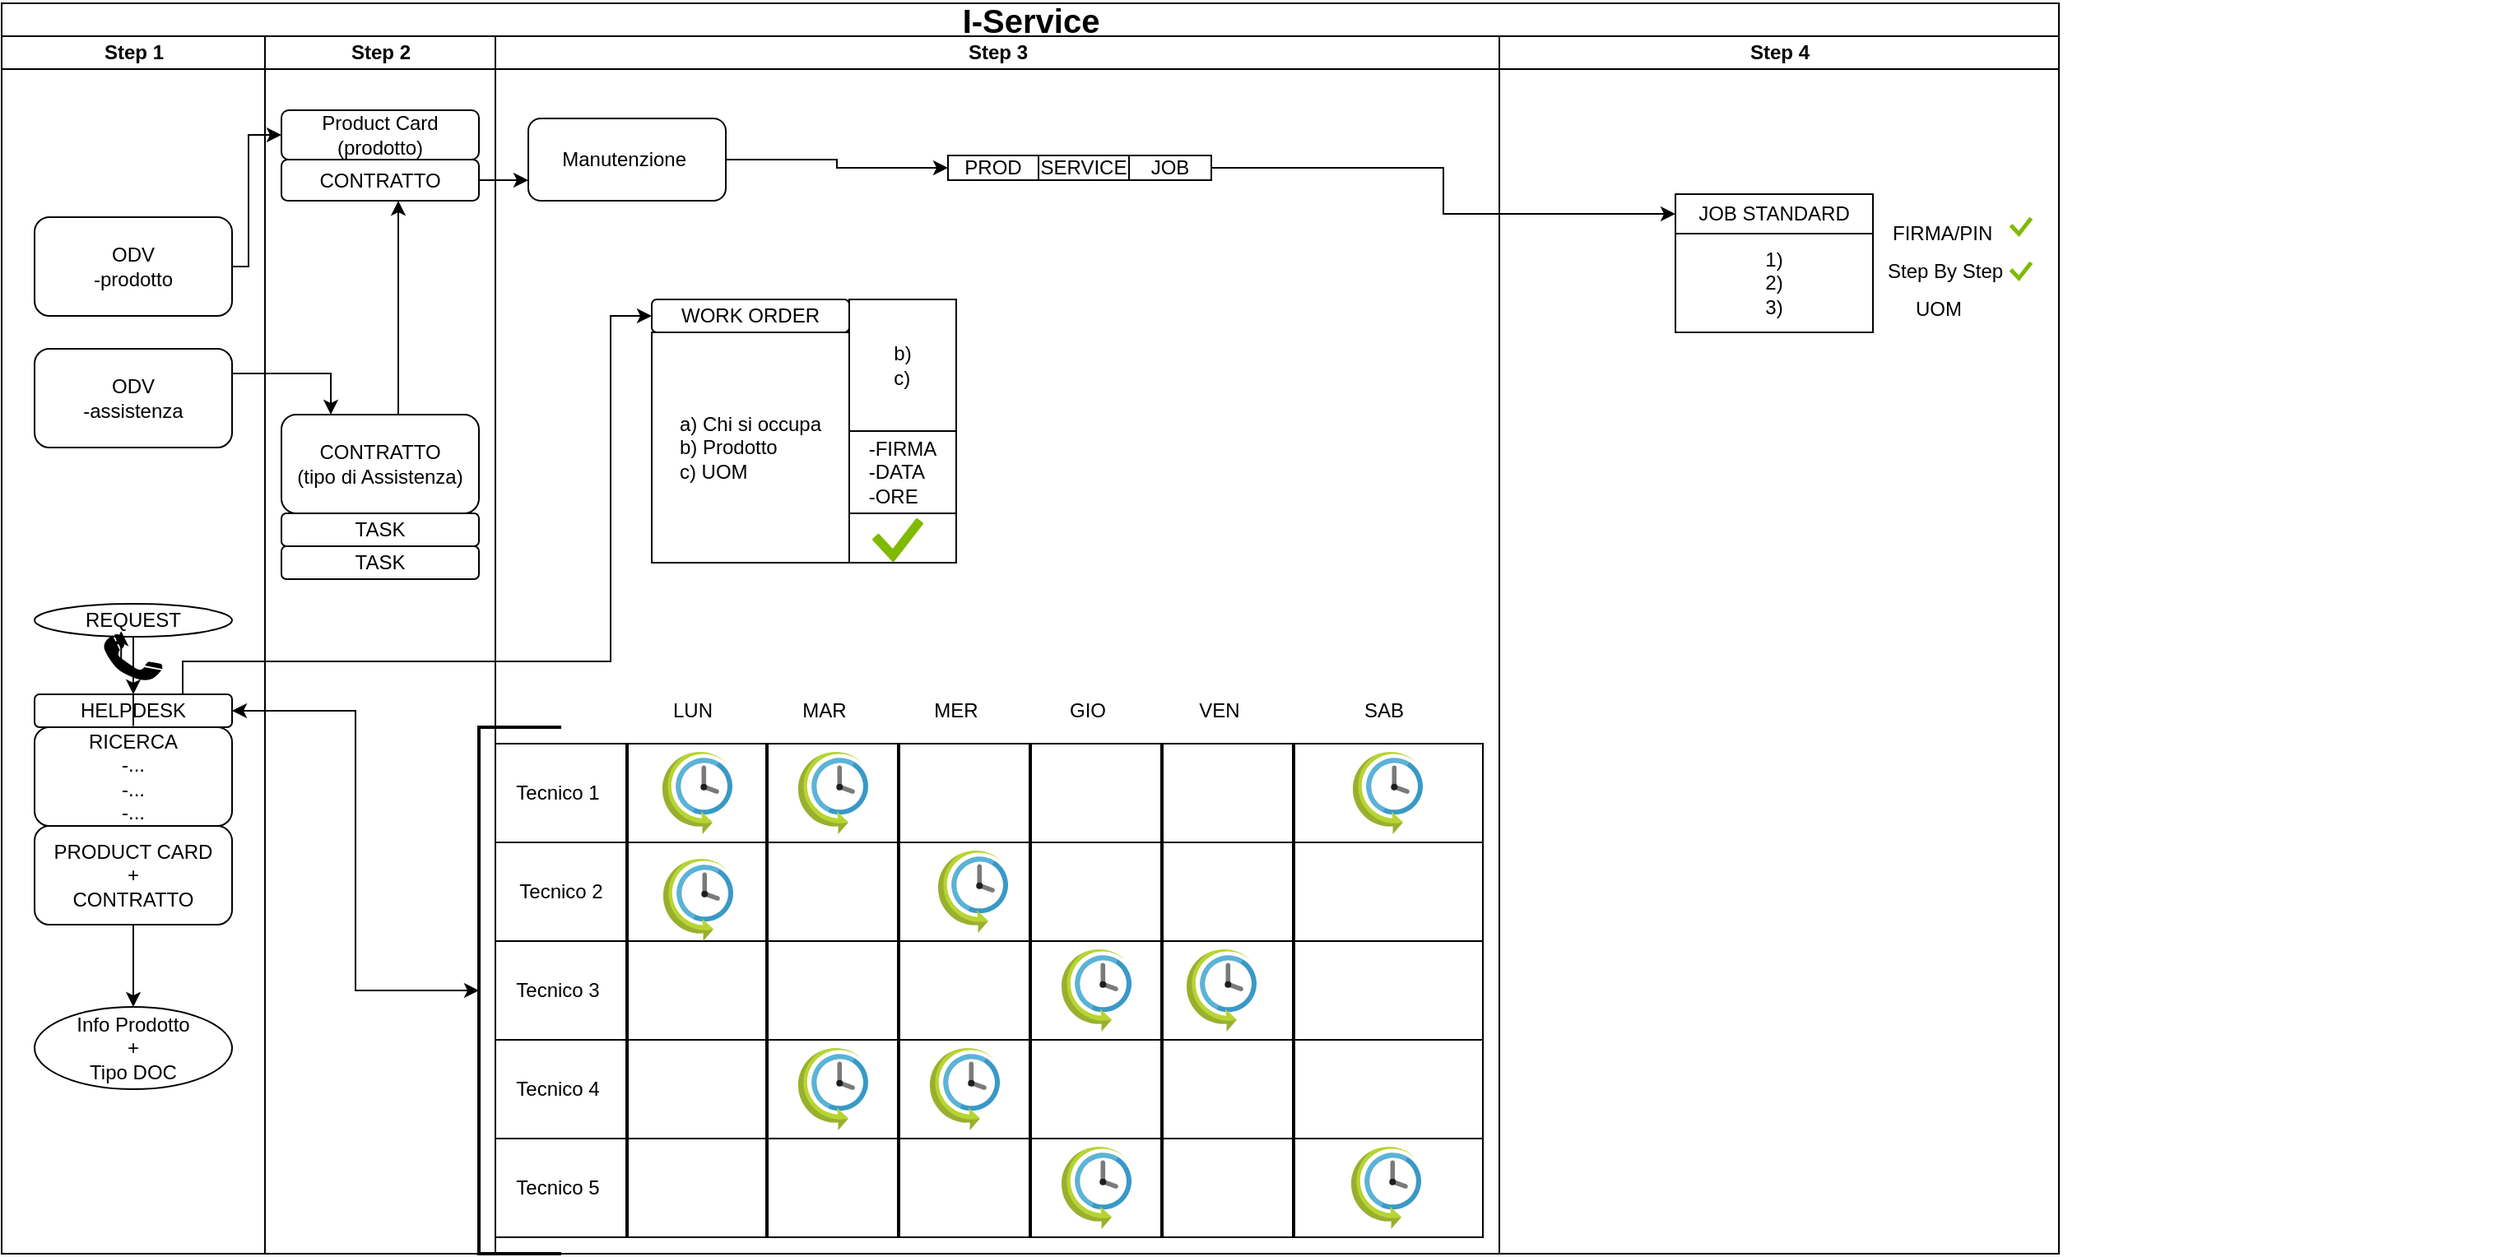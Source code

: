 <mxfile version="10.7.7" type="device"><diagram name="Page-1" id="74e2e168-ea6b-b213-b513-2b3c1d86103e"><mxGraphModel dx="2740" dy="867" grid="1" gridSize="10" guides="1" tooltips="1" connect="1" arrows="1" fold="1" page="1" pageScale="1" pageWidth="1100" pageHeight="850" background="#ffffff" math="0" shadow="0"><root><mxCell id="0"/><mxCell id="1" parent="0"/><mxCell id="77e6c97f196da883-1" value="&lt;font face=&quot;Helvetica&quot; style=&quot;font-size: 20px&quot;&gt;I-Service&lt;/font&gt;" style="swimlane;html=1;childLayout=stackLayout;startSize=20;rounded=0;shadow=0;labelBackgroundColor=none;strokeColor=#000000;strokeWidth=1;fillColor=#ffffff;fontFamily=Verdana;fontSize=8;fontColor=#000000;align=center;" parent="1" vertex="1"><mxGeometry x="-497" y="60" width="1250" height="760" as="geometry"/></mxCell><mxCell id="77e6c97f196da883-3" value="Step 1" style="swimlane;html=1;startSize=20;" parent="77e6c97f196da883-1" vertex="1"><mxGeometry y="20" width="160" height="740" as="geometry"/></mxCell><mxCell id="mZYj4QV-aD-9LVphNQ20-2" value="ODV&lt;br&gt;-prodotto&lt;br&gt;" style="rounded=1;whiteSpace=wrap;html=1;" vertex="1" parent="77e6c97f196da883-3"><mxGeometry x="20" y="110" width="120" height="60" as="geometry"/></mxCell><mxCell id="mZYj4QV-aD-9LVphNQ20-9" value="ODV&lt;br&gt;-assistenza&lt;br&gt;" style="rounded=1;whiteSpace=wrap;html=1;" vertex="1" parent="77e6c97f196da883-3"><mxGeometry x="20" y="190" width="120" height="60" as="geometry"/></mxCell><mxCell id="mZYj4QV-aD-9LVphNQ20-24" value="REQUEST" style="ellipse;whiteSpace=wrap;html=1;" vertex="1" parent="77e6c97f196da883-3"><mxGeometry x="20" y="345" width="120" height="20" as="geometry"/></mxCell><mxCell id="mZYj4QV-aD-9LVphNQ20-29" style="edgeStyle=orthogonalEdgeStyle;rounded=0;orthogonalLoop=1;jettySize=auto;html=1;entryX=0.5;entryY=0;entryDx=0;entryDy=0;" edge="1" parent="77e6c97f196da883-3" source="mZYj4QV-aD-9LVphNQ20-27" target="mZYj4QV-aD-9LVphNQ20-28"><mxGeometry relative="1" as="geometry"/></mxCell><mxCell id="mZYj4QV-aD-9LVphNQ20-28" value="Info Prodotto&lt;br&gt;+&lt;br&gt;Tipo DOC&lt;br&gt;" style="ellipse;whiteSpace=wrap;html=1;" vertex="1" parent="77e6c97f196da883-3"><mxGeometry x="20" y="590" width="120" height="50" as="geometry"/></mxCell><mxCell id="mZYj4QV-aD-9LVphNQ20-61" value="" style="shape=mxgraph.signs.tech.telephone_3;html=1;fillColor=#000000;strokeColor=none;verticalLabelPosition=bottom;verticalAlign=top;align=center;rotation=-25;" vertex="1" parent="77e6c97f196da883-3"><mxGeometry x="66" y="360" width="28" height="35" as="geometry"/></mxCell><mxCell id="mZYj4QV-aD-9LVphNQ20-62" style="edgeStyle=orthogonalEdgeStyle;rounded=0;orthogonalLoop=1;jettySize=auto;html=1;entryX=0.5;entryY=0;entryDx=0;entryDy=0;" edge="1" parent="77e6c97f196da883-3" source="mZYj4QV-aD-9LVphNQ20-24" target="mZYj4QV-aD-9LVphNQ20-61"><mxGeometry relative="1" as="geometry"><mxPoint x="140" y="445" as="sourcePoint"/><mxPoint x="140" y="480" as="targetPoint"/></mxGeometry></mxCell><mxCell id="mZYj4QV-aD-9LVphNQ20-85" value="" style="group" vertex="1" connectable="0" parent="77e6c97f196da883-3"><mxGeometry x="20" y="400" width="120" height="140" as="geometry"/></mxCell><mxCell id="mZYj4QV-aD-9LVphNQ20-25" value="HELPDESK" style="rounded=1;whiteSpace=wrap;html=1;" vertex="1" parent="mZYj4QV-aD-9LVphNQ20-85"><mxGeometry width="120" height="20" as="geometry"/></mxCell><mxCell id="mZYj4QV-aD-9LVphNQ20-26" value="RICERCA&lt;br&gt;-...&lt;br&gt;-...&lt;br&gt;-...&lt;br&gt;" style="rounded=1;whiteSpace=wrap;html=1;" vertex="1" parent="mZYj4QV-aD-9LVphNQ20-85"><mxGeometry y="20" width="120" height="60" as="geometry"/></mxCell><mxCell id="mZYj4QV-aD-9LVphNQ20-27" value="PRODUCT CARD&lt;br&gt;+&lt;br&gt;CONTRATTO&lt;br&gt;" style="rounded=1;whiteSpace=wrap;html=1;" vertex="1" parent="mZYj4QV-aD-9LVphNQ20-85"><mxGeometry y="80" width="120" height="60" as="geometry"/></mxCell><mxCell id="mZYj4QV-aD-9LVphNQ20-31" style="edgeStyle=orthogonalEdgeStyle;rounded=0;orthogonalLoop=1;jettySize=auto;html=1;entryX=0.5;entryY=0;entryDx=0;entryDy=0;" edge="1" parent="77e6c97f196da883-3" source="mZYj4QV-aD-9LVphNQ20-61" target="mZYj4QV-aD-9LVphNQ20-25"><mxGeometry relative="1" as="geometry"/></mxCell><mxCell id="77e6c97f196da883-4" value="Step 2" style="swimlane;html=1;startSize=20;" parent="77e6c97f196da883-1" vertex="1"><mxGeometry x="160" y="20" width="140" height="740" as="geometry"/></mxCell><mxCell id="mZYj4QV-aD-9LVphNQ20-18" style="edgeStyle=orthogonalEdgeStyle;rounded=0;orthogonalLoop=1;jettySize=auto;html=1;entryX=0.5;entryY=1;entryDx=0;entryDy=0;" edge="1" parent="77e6c97f196da883-4"><mxGeometry relative="1" as="geometry"><mxPoint x="81" y="230" as="sourcePoint"/><mxPoint x="81" y="100" as="targetPoint"/></mxGeometry></mxCell><mxCell id="mZYj4QV-aD-9LVphNQ20-82" value="" style="group" vertex="1" connectable="0" parent="77e6c97f196da883-4"><mxGeometry x="10" y="45" width="120" height="55" as="geometry"/></mxCell><mxCell id="mZYj4QV-aD-9LVphNQ20-4" value="Product Card (prodotto)&lt;br&gt;" style="rounded=1;whiteSpace=wrap;html=1;" vertex="1" parent="mZYj4QV-aD-9LVphNQ20-82"><mxGeometry width="120" height="30" as="geometry"/></mxCell><mxCell id="mZYj4QV-aD-9LVphNQ20-5" value="CONTRATTO" style="rounded=1;whiteSpace=wrap;html=1;" vertex="1" parent="mZYj4QV-aD-9LVphNQ20-82"><mxGeometry y="30" width="120" height="25" as="geometry"/></mxCell><mxCell id="mZYj4QV-aD-9LVphNQ20-83" value="" style="group" vertex="1" connectable="0" parent="77e6c97f196da883-4"><mxGeometry x="10" y="230" width="120" height="100" as="geometry"/></mxCell><mxCell id="mZYj4QV-aD-9LVphNQ20-10" value="CONTRATTO&lt;br&gt;(tipo di Assistenza)&lt;br&gt;" style="rounded=1;whiteSpace=wrap;html=1;" vertex="1" parent="mZYj4QV-aD-9LVphNQ20-83"><mxGeometry width="120" height="60" as="geometry"/></mxCell><mxCell id="mZYj4QV-aD-9LVphNQ20-15" value="TASK" style="rounded=1;whiteSpace=wrap;html=1;" vertex="1" parent="mZYj4QV-aD-9LVphNQ20-83"><mxGeometry y="60" width="120" height="20" as="geometry"/></mxCell><mxCell id="mZYj4QV-aD-9LVphNQ20-16" value="TASK" style="rounded=1;whiteSpace=wrap;html=1;" vertex="1" parent="mZYj4QV-aD-9LVphNQ20-83"><mxGeometry y="80" width="120" height="20" as="geometry"/></mxCell><mxCell id="mZYj4QV-aD-9LVphNQ20-8" style="edgeStyle=orthogonalEdgeStyle;rounded=0;orthogonalLoop=1;jettySize=auto;html=1;entryX=0;entryY=0.5;entryDx=0;entryDy=0;" edge="1" parent="77e6c97f196da883-1" source="mZYj4QV-aD-9LVphNQ20-2" target="mZYj4QV-aD-9LVphNQ20-4"><mxGeometry relative="1" as="geometry"><Array as="points"><mxPoint x="150" y="160"/><mxPoint x="150" y="80"/></Array></mxGeometry></mxCell><mxCell id="mZYj4QV-aD-9LVphNQ20-14" style="edgeStyle=orthogonalEdgeStyle;rounded=0;orthogonalLoop=1;jettySize=auto;html=1;entryX=0.25;entryY=0;entryDx=0;entryDy=0;exitX=1;exitY=0.25;exitDx=0;exitDy=0;" edge="1" parent="77e6c97f196da883-1" source="mZYj4QV-aD-9LVphNQ20-9" target="mZYj4QV-aD-9LVphNQ20-10"><mxGeometry relative="1" as="geometry"><mxPoint x="150" y="230" as="sourcePoint"/></mxGeometry></mxCell><mxCell id="mZYj4QV-aD-9LVphNQ20-22" style="edgeStyle=orthogonalEdgeStyle;rounded=0;orthogonalLoop=1;jettySize=auto;html=1;entryX=0;entryY=0.75;entryDx=0;entryDy=0;" edge="1" parent="77e6c97f196da883-1" source="mZYj4QV-aD-9LVphNQ20-5" target="mZYj4QV-aD-9LVphNQ20-20"><mxGeometry relative="1" as="geometry"/></mxCell><mxCell id="mZYj4QV-aD-9LVphNQ20-55" style="edgeStyle=orthogonalEdgeStyle;rounded=0;orthogonalLoop=1;jettySize=auto;html=1;entryX=0;entryY=0.5;entryDx=0;entryDy=0;entryPerimeter=0;" edge="1" parent="77e6c97f196da883-1" source="mZYj4QV-aD-9LVphNQ20-25" target="mZYj4QV-aD-9LVphNQ20-54"><mxGeometry relative="1" as="geometry"/></mxCell><mxCell id="mZYj4QV-aD-9LVphNQ20-56" style="edgeStyle=orthogonalEdgeStyle;rounded=0;orthogonalLoop=1;jettySize=auto;html=1;" edge="1" parent="77e6c97f196da883-1" source="mZYj4QV-aD-9LVphNQ20-54" target="mZYj4QV-aD-9LVphNQ20-25"><mxGeometry relative="1" as="geometry"/></mxCell><mxCell id="mZYj4QV-aD-9LVphNQ20-75" style="edgeStyle=orthogonalEdgeStyle;rounded=0;orthogonalLoop=1;jettySize=auto;html=1;exitX=0.75;exitY=0;exitDx=0;exitDy=0;entryX=0;entryY=0.5;entryDx=0;entryDy=0;" edge="1" parent="77e6c97f196da883-1" source="mZYj4QV-aD-9LVphNQ20-25" target="mZYj4QV-aD-9LVphNQ20-59"><mxGeometry relative="1" as="geometry"><Array as="points"><mxPoint x="110" y="400"/><mxPoint x="370" y="400"/><mxPoint x="370" y="190"/></Array></mxGeometry></mxCell><mxCell id="77e6c97f196da883-5" value="Step 3" style="swimlane;html=1;startSize=20;" parent="77e6c97f196da883-1" vertex="1"><mxGeometry x="300" y="20" width="610" height="740" as="geometry"/></mxCell><mxCell id="mZYj4QV-aD-9LVphNQ20-100" style="edgeStyle=orthogonalEdgeStyle;rounded=0;orthogonalLoop=1;jettySize=auto;html=1;entryX=0;entryY=0.5;entryDx=0;entryDy=0;" edge="1" parent="77e6c97f196da883-5" source="mZYj4QV-aD-9LVphNQ20-20" target="mZYj4QV-aD-9LVphNQ20-76"><mxGeometry relative="1" as="geometry"/></mxCell><mxCell id="mZYj4QV-aD-9LVphNQ20-20" value="Manutenzione&amp;nbsp;" style="rounded=1;whiteSpace=wrap;html=1;" vertex="1" parent="77e6c97f196da883-5"><mxGeometry x="20" y="50" width="120" height="50" as="geometry"/></mxCell><mxCell id="mZYj4QV-aD-9LVphNQ20-54" value="" style="strokeWidth=2;html=1;shape=mxgraph.flowchart.annotation_1;align=left;pointerEvents=1" vertex="1" parent="77e6c97f196da883-5"><mxGeometry x="-10" y="420" width="50" height="320" as="geometry"/></mxCell><mxCell id="mZYj4QV-aD-9LVphNQ20-81" value="" style="group" vertex="1" connectable="0" parent="77e6c97f196da883-5"><mxGeometry x="95" y="160" width="185" height="160" as="geometry"/></mxCell><mxCell id="mZYj4QV-aD-9LVphNQ20-59" value="WORK ORDER" style="rounded=1;whiteSpace=wrap;html=1;" vertex="1" parent="mZYj4QV-aD-9LVphNQ20-81"><mxGeometry width="120" height="20" as="geometry"/></mxCell><mxCell id="mZYj4QV-aD-9LVphNQ20-64" value="&lt;div&gt;a) Chi si occupa&lt;/div&gt;&lt;div style=&quot;text-align: left&quot;&gt;b) Prodotto&lt;/div&gt;&lt;div style=&quot;text-align: left&quot;&gt;c) UOM&lt;/div&gt;" style="rounded=0;whiteSpace=wrap;html=1;" vertex="1" parent="mZYj4QV-aD-9LVphNQ20-81"><mxGeometry y="20" width="120" height="140" as="geometry"/></mxCell><mxCell id="mZYj4QV-aD-9LVphNQ20-66" value="&lt;div style=&quot;text-align: left&quot;&gt;&lt;span&gt;b)&lt;/span&gt;&lt;/div&gt;&lt;div style=&quot;text-align: left&quot;&gt;&lt;span&gt;c)&lt;/span&gt;&lt;/div&gt;&lt;div style=&quot;text-align: left&quot;&gt;&lt;/div&gt;" style="rounded=0;whiteSpace=wrap;html=1;" vertex="1" parent="mZYj4QV-aD-9LVphNQ20-81"><mxGeometry x="120" width="65" height="80" as="geometry"/></mxCell><mxCell id="mZYj4QV-aD-9LVphNQ20-72" value="&lt;div style=&quot;text-align: left&quot;&gt;&lt;span&gt;-FIRMA&lt;/span&gt;&lt;/div&gt;&lt;div style=&quot;text-align: left&quot;&gt;&lt;span&gt;-DATA&lt;/span&gt;&lt;/div&gt;&lt;div style=&quot;text-align: left&quot;&gt;&lt;span&gt;-ORE&lt;/span&gt;&lt;/div&gt;&lt;div style=&quot;text-align: left&quot;&gt;&lt;/div&gt;" style="rounded=0;whiteSpace=wrap;html=1;" vertex="1" parent="mZYj4QV-aD-9LVphNQ20-81"><mxGeometry x="120" y="80" width="65" height="50" as="geometry"/></mxCell><mxCell id="mZYj4QV-aD-9LVphNQ20-73" value="" style="rounded=0;whiteSpace=wrap;html=1;" vertex="1" parent="mZYj4QV-aD-9LVphNQ20-81"><mxGeometry x="120" y="130" width="65" height="30" as="geometry"/></mxCell><mxCell id="mZYj4QV-aD-9LVphNQ20-74" value="" style="aspect=fixed;html=1;perimeter=none;align=center;shadow=0;dashed=0;image;fontSize=12;image=img/lib/mscae/Check.svg;" vertex="1" parent="mZYj4QV-aD-9LVphNQ20-81"><mxGeometry x="134" y="133" width="31" height="27" as="geometry"/></mxCell><mxCell id="mZYj4QV-aD-9LVphNQ20-115" value="" style="group" vertex="1" connectable="0" parent="77e6c97f196da883-5"><mxGeometry y="400" width="600" height="330" as="geometry"/></mxCell><mxCell id="mZYj4QV-aD-9LVphNQ20-84" value="" style="group" vertex="1" connectable="0" parent="mZYj4QV-aD-9LVphNQ20-115"><mxGeometry width="600" height="330" as="geometry"/></mxCell><mxCell id="mZYj4QV-aD-9LVphNQ20-34" value="" style="rounded=0;whiteSpace=wrap;html=1;" vertex="1" parent="mZYj4QV-aD-9LVphNQ20-84"><mxGeometry y="30" width="600" height="300" as="geometry"/></mxCell><mxCell id="mZYj4QV-aD-9LVphNQ20-36" value="" style="rounded=0;whiteSpace=wrap;html=1;" vertex="1" parent="mZYj4QV-aD-9LVphNQ20-84"><mxGeometry y="30" width="600" height="60" as="geometry"/></mxCell><mxCell id="mZYj4QV-aD-9LVphNQ20-37" value="" style="rounded=0;whiteSpace=wrap;html=1;" vertex="1" parent="mZYj4QV-aD-9LVphNQ20-84"><mxGeometry y="90" width="600" height="60" as="geometry"/></mxCell><mxCell id="mZYj4QV-aD-9LVphNQ20-38" value="" style="rounded=0;whiteSpace=wrap;html=1;" vertex="1" parent="mZYj4QV-aD-9LVphNQ20-84"><mxGeometry y="150" width="600" height="60" as="geometry"/></mxCell><mxCell id="mZYj4QV-aD-9LVphNQ20-39" value="" style="rounded=0;whiteSpace=wrap;html=1;" vertex="1" parent="mZYj4QV-aD-9LVphNQ20-84"><mxGeometry y="210" width="600" height="60" as="geometry"/></mxCell><mxCell id="mZYj4QV-aD-9LVphNQ20-40" value="" style="rounded=0;whiteSpace=wrap;html=1;" vertex="1" parent="mZYj4QV-aD-9LVphNQ20-84"><mxGeometry y="270" width="600" height="60" as="geometry"/></mxCell><mxCell id="mZYj4QV-aD-9LVphNQ20-42" value="" style="line;strokeWidth=2;direction=south;html=1;" vertex="1" parent="mZYj4QV-aD-9LVphNQ20-84"><mxGeometry x="75" y="30" width="10" height="300" as="geometry"/></mxCell><mxCell id="mZYj4QV-aD-9LVphNQ20-43" value="" style="line;strokeWidth=2;direction=south;html=1;" vertex="1" parent="mZYj4QV-aD-9LVphNQ20-84"><mxGeometry x="160" y="30" width="10" height="300" as="geometry"/></mxCell><mxCell id="mZYj4QV-aD-9LVphNQ20-44" value="" style="line;strokeWidth=2;direction=south;html=1;" vertex="1" parent="mZYj4QV-aD-9LVphNQ20-84"><mxGeometry x="240" y="30" width="10" height="300" as="geometry"/></mxCell><mxCell id="mZYj4QV-aD-9LVphNQ20-45" value="" style="line;strokeWidth=2;direction=south;html=1;" vertex="1" parent="mZYj4QV-aD-9LVphNQ20-84"><mxGeometry x="320" y="30" width="10" height="300" as="geometry"/></mxCell><mxCell id="mZYj4QV-aD-9LVphNQ20-46" value="" style="line;strokeWidth=2;direction=south;html=1;" vertex="1" parent="mZYj4QV-aD-9LVphNQ20-84"><mxGeometry x="400" y="30" width="10" height="300" as="geometry"/></mxCell><mxCell id="mZYj4QV-aD-9LVphNQ20-47" value="" style="line;strokeWidth=2;direction=south;html=1;" vertex="1" parent="mZYj4QV-aD-9LVphNQ20-84"><mxGeometry x="480" y="30" width="10" height="300" as="geometry"/></mxCell><mxCell id="mZYj4QV-aD-9LVphNQ20-48" value="LUN" style="text;html=1;strokeColor=none;fillColor=none;align=center;verticalAlign=middle;whiteSpace=wrap;rounded=0;" vertex="1" parent="mZYj4QV-aD-9LVphNQ20-84"><mxGeometry x="100" width="40" height="20" as="geometry"/></mxCell><mxCell id="mZYj4QV-aD-9LVphNQ20-49" value="MAR" style="text;html=1;strokeColor=none;fillColor=none;align=center;verticalAlign=middle;whiteSpace=wrap;rounded=0;" vertex="1" parent="mZYj4QV-aD-9LVphNQ20-84"><mxGeometry x="180" width="40" height="20" as="geometry"/></mxCell><mxCell id="mZYj4QV-aD-9LVphNQ20-50" value="MER" style="text;html=1;strokeColor=none;fillColor=none;align=center;verticalAlign=middle;whiteSpace=wrap;rounded=0;" vertex="1" parent="mZYj4QV-aD-9LVphNQ20-84"><mxGeometry x="260" width="40" height="20" as="geometry"/></mxCell><mxCell id="mZYj4QV-aD-9LVphNQ20-51" value="GIO" style="text;html=1;strokeColor=none;fillColor=none;align=center;verticalAlign=middle;whiteSpace=wrap;rounded=0;" vertex="1" parent="mZYj4QV-aD-9LVphNQ20-84"><mxGeometry x="340" width="40" height="20" as="geometry"/></mxCell><mxCell id="mZYj4QV-aD-9LVphNQ20-52" value="VEN" style="text;html=1;strokeColor=none;fillColor=none;align=center;verticalAlign=middle;whiteSpace=wrap;rounded=0;" vertex="1" parent="mZYj4QV-aD-9LVphNQ20-84"><mxGeometry x="420" width="40" height="20" as="geometry"/></mxCell><mxCell id="mZYj4QV-aD-9LVphNQ20-53" value="SAB" style="text;html=1;strokeColor=none;fillColor=none;align=center;verticalAlign=middle;whiteSpace=wrap;rounded=0;" vertex="1" parent="mZYj4QV-aD-9LVphNQ20-84"><mxGeometry x="520" width="40" height="20" as="geometry"/></mxCell><mxCell id="mZYj4QV-aD-9LVphNQ20-67" value="Tecnico 1" style="text;html=1;strokeColor=none;fillColor=none;align=center;verticalAlign=middle;whiteSpace=wrap;rounded=0;" vertex="1" parent="mZYj4QV-aD-9LVphNQ20-84"><mxGeometry x="6.5" y="50" width="62" height="20" as="geometry"/></mxCell><mxCell id="mZYj4QV-aD-9LVphNQ20-70" value="Tecnico 2" style="text;html=1;strokeColor=none;fillColor=none;align=center;verticalAlign=middle;whiteSpace=wrap;rounded=0;" vertex="1" parent="mZYj4QV-aD-9LVphNQ20-84"><mxGeometry x="9" y="110" width="62" height="20" as="geometry"/></mxCell><mxCell id="mZYj4QV-aD-9LVphNQ20-71" value="Tecnico 3" style="text;html=1;strokeColor=none;fillColor=none;align=center;verticalAlign=middle;whiteSpace=wrap;rounded=0;" vertex="1" parent="mZYj4QV-aD-9LVphNQ20-84"><mxGeometry x="6.5" y="170" width="62" height="20" as="geometry"/></mxCell><mxCell id="mZYj4QV-aD-9LVphNQ20-69" value="Tecnico 4" style="text;html=1;strokeColor=none;fillColor=none;align=center;verticalAlign=middle;whiteSpace=wrap;rounded=0;" vertex="1" parent="mZYj4QV-aD-9LVphNQ20-84"><mxGeometry x="6.5" y="230" width="62" height="20" as="geometry"/></mxCell><mxCell id="mZYj4QV-aD-9LVphNQ20-68" value="Tecnico 5" style="text;html=1;strokeColor=none;fillColor=none;align=center;verticalAlign=middle;whiteSpace=wrap;rounded=0;" vertex="1" parent="mZYj4QV-aD-9LVphNQ20-84"><mxGeometry x="6.5" y="290" width="62" height="20" as="geometry"/></mxCell><mxCell id="mZYj4QV-aD-9LVphNQ20-102" value="" style="aspect=fixed;html=1;perimeter=none;align=center;shadow=0;dashed=0;image;fontSize=12;image=img/lib/mscae/SchedulerJob.svg;" vertex="1" parent="mZYj4QV-aD-9LVphNQ20-84"><mxGeometry x="101.5" y="35" width="42.5" height="50" as="geometry"/></mxCell><mxCell id="mZYj4QV-aD-9LVphNQ20-103" value="" style="aspect=fixed;html=1;perimeter=none;align=center;shadow=0;dashed=0;image;fontSize=12;image=img/lib/mscae/SchedulerJob.svg;" vertex="1" parent="mZYj4QV-aD-9LVphNQ20-84"><mxGeometry x="102" y="100" width="42.5" height="50" as="geometry"/></mxCell><mxCell id="mZYj4QV-aD-9LVphNQ20-104" value="" style="aspect=fixed;html=1;perimeter=none;align=center;shadow=0;dashed=0;image;fontSize=12;image=img/lib/mscae/SchedulerJob.svg;" vertex="1" parent="mZYj4QV-aD-9LVphNQ20-84"><mxGeometry x="184" y="215" width="42.5" height="50" as="geometry"/></mxCell><mxCell id="mZYj4QV-aD-9LVphNQ20-105" value="" style="aspect=fixed;html=1;perimeter=none;align=center;shadow=0;dashed=0;image;fontSize=12;image=img/lib/mscae/SchedulerJob.svg;" vertex="1" parent="mZYj4QV-aD-9LVphNQ20-84"><mxGeometry x="184" y="35" width="42.5" height="50" as="geometry"/></mxCell><mxCell id="mZYj4QV-aD-9LVphNQ20-108" value="" style="aspect=fixed;html=1;perimeter=none;align=center;shadow=0;dashed=0;image;fontSize=12;image=img/lib/mscae/SchedulerJob.svg;" vertex="1" parent="mZYj4QV-aD-9LVphNQ20-84"><mxGeometry x="264" y="215" width="42.5" height="50" as="geometry"/></mxCell><mxCell id="mZYj4QV-aD-9LVphNQ20-109" value="" style="aspect=fixed;html=1;perimeter=none;align=center;shadow=0;dashed=0;image;fontSize=12;image=img/lib/mscae/SchedulerJob.svg;" vertex="1" parent="mZYj4QV-aD-9LVphNQ20-84"><mxGeometry x="269" y="95" width="42.5" height="50" as="geometry"/></mxCell><mxCell id="mZYj4QV-aD-9LVphNQ20-110" value="" style="aspect=fixed;html=1;perimeter=none;align=center;shadow=0;dashed=0;image;fontSize=12;image=img/lib/mscae/SchedulerJob.svg;" vertex="1" parent="mZYj4QV-aD-9LVphNQ20-84"><mxGeometry x="344" y="155" width="42.5" height="50" as="geometry"/></mxCell><mxCell id="mZYj4QV-aD-9LVphNQ20-111" value="" style="aspect=fixed;html=1;perimeter=none;align=center;shadow=0;dashed=0;image;fontSize=12;image=img/lib/mscae/SchedulerJob.svg;" vertex="1" parent="mZYj4QV-aD-9LVphNQ20-84"><mxGeometry x="420" y="155" width="42.5" height="50" as="geometry"/></mxCell><mxCell id="mZYj4QV-aD-9LVphNQ20-112" value="" style="aspect=fixed;html=1;perimeter=none;align=center;shadow=0;dashed=0;image;fontSize=12;image=img/lib/mscae/SchedulerJob.svg;" vertex="1" parent="mZYj4QV-aD-9LVphNQ20-84"><mxGeometry x="344" y="275" width="42.5" height="50" as="geometry"/></mxCell><mxCell id="mZYj4QV-aD-9LVphNQ20-113" value="" style="aspect=fixed;html=1;perimeter=none;align=center;shadow=0;dashed=0;image;fontSize=12;image=img/lib/mscae/SchedulerJob.svg;" vertex="1" parent="mZYj4QV-aD-9LVphNQ20-84"><mxGeometry x="520" y="275" width="42.5" height="50" as="geometry"/></mxCell><mxCell id="mZYj4QV-aD-9LVphNQ20-114" value="" style="aspect=fixed;html=1;perimeter=none;align=center;shadow=0;dashed=0;image;fontSize=12;image=img/lib/mscae/SchedulerJob.svg;" vertex="1" parent="mZYj4QV-aD-9LVphNQ20-84"><mxGeometry x="521" y="35" width="42.5" height="50" as="geometry"/></mxCell><mxCell id="mZYj4QV-aD-9LVphNQ20-203" value="" style="group" vertex="1" connectable="0" parent="77e6c97f196da883-5"><mxGeometry x="275" y="72.5" width="165" height="15" as="geometry"/></mxCell><mxCell id="mZYj4QV-aD-9LVphNQ20-202" value="" style="group" vertex="1" connectable="0" parent="mZYj4QV-aD-9LVphNQ20-203"><mxGeometry width="165" height="15" as="geometry"/></mxCell><mxCell id="mZYj4QV-aD-9LVphNQ20-200" value="" style="group" vertex="1" connectable="0" parent="mZYj4QV-aD-9LVphNQ20-202"><mxGeometry width="165" height="15" as="geometry"/></mxCell><mxCell id="mZYj4QV-aD-9LVphNQ20-97" value="" style="group" vertex="1" connectable="0" parent="mZYj4QV-aD-9LVphNQ20-200"><mxGeometry width="165" height="15" as="geometry"/></mxCell><mxCell id="mZYj4QV-aD-9LVphNQ20-80" value="" style="group" vertex="1" connectable="0" parent="mZYj4QV-aD-9LVphNQ20-97"><mxGeometry width="165" height="15" as="geometry"/></mxCell><mxCell id="mZYj4QV-aD-9LVphNQ20-76" value="PROD" style="rounded=0;whiteSpace=wrap;html=1;" vertex="1" parent="mZYj4QV-aD-9LVphNQ20-80"><mxGeometry width="55" height="15" as="geometry"/></mxCell><mxCell id="mZYj4QV-aD-9LVphNQ20-78" value="SERVICE" style="rounded=0;whiteSpace=wrap;html=1;" vertex="1" parent="mZYj4QV-aD-9LVphNQ20-80"><mxGeometry x="55" width="55" height="15" as="geometry"/></mxCell><mxCell id="mZYj4QV-aD-9LVphNQ20-79" value="JOB" style="rounded=0;whiteSpace=wrap;html=1;" vertex="1" parent="mZYj4QV-aD-9LVphNQ20-80"><mxGeometry x="110" width="50" height="15" as="geometry"/></mxCell><mxCell id="mZYj4QV-aD-9LVphNQ20-116" value="Step 4" style="swimlane;html=1;startSize=20;" vertex="1" parent="1"><mxGeometry x="413" y="80" width="340" height="740" as="geometry"/></mxCell><mxCell id="mZYj4QV-aD-9LVphNQ20-132" value="" style="group" vertex="1" connectable="0" parent="mZYj4QV-aD-9LVphNQ20-116"><mxGeometry x="393" y="50" width="214" height="80" as="geometry"/></mxCell><mxCell id="mZYj4QV-aD-9LVphNQ20-198" value="" style="group" vertex="1" connectable="0" parent="mZYj4QV-aD-9LVphNQ20-116"><mxGeometry x="107" y="96" width="180" height="84" as="geometry"/></mxCell><mxCell id="mZYj4QV-aD-9LVphNQ20-189" value="JOB STANDARD" style="rounded=0;whiteSpace=wrap;html=1;" vertex="1" parent="mZYj4QV-aD-9LVphNQ20-198"><mxGeometry width="120" height="24" as="geometry"/></mxCell><mxCell id="mZYj4QV-aD-9LVphNQ20-190" value="1)&lt;br&gt;2)&lt;br&gt;3)&lt;br&gt;" style="rounded=0;whiteSpace=wrap;html=1;" vertex="1" parent="mZYj4QV-aD-9LVphNQ20-198"><mxGeometry y="24" width="120" height="60" as="geometry"/></mxCell><mxCell id="mZYj4QV-aD-9LVphNQ20-197" value="UOM" style="text;html=1;strokeColor=none;fillColor=none;align=center;verticalAlign=middle;whiteSpace=wrap;rounded=0;" vertex="1" parent="mZYj4QV-aD-9LVphNQ20-198"><mxGeometry x="140" y="60" width="40" height="20" as="geometry"/></mxCell><mxCell id="mZYj4QV-aD-9LVphNQ20-191" value="FIRMA/PIN" style="text;html=1;resizable=0;points=[];autosize=1;align=left;verticalAlign=top;spacingTop=-4;" vertex="1" parent="1"><mxGeometry x="650" y="190" width="80" height="20" as="geometry"/></mxCell><mxCell id="mZYj4QV-aD-9LVphNQ20-192" value="" style="aspect=fixed;html=1;perimeter=none;align=center;shadow=0;dashed=0;image;fontSize=12;image=img/lib/mscae/Check.svg;" vertex="1" parent="1"><mxGeometry x="723" y="190" width="14" height="12" as="geometry"/></mxCell><mxCell id="mZYj4QV-aD-9LVphNQ20-193" value="Step By Step" style="text;html=1;resizable=0;points=[];autosize=1;align=left;verticalAlign=top;spacingTop=-4;" vertex="1" parent="1"><mxGeometry x="647" y="213" width="90" height="20" as="geometry"/></mxCell><mxCell id="mZYj4QV-aD-9LVphNQ20-194" value="" style="aspect=fixed;html=1;perimeter=none;align=center;shadow=0;dashed=0;image;fontSize=12;image=img/lib/mscae/Check.svg;" vertex="1" parent="1"><mxGeometry x="723" y="217" width="14" height="12" as="geometry"/></mxCell><mxCell id="mZYj4QV-aD-9LVphNQ20-199" style="edgeStyle=orthogonalEdgeStyle;rounded=0;orthogonalLoop=1;jettySize=auto;html=1;entryX=0;entryY=0.5;entryDx=0;entryDy=0;" edge="1" parent="1" source="mZYj4QV-aD-9LVphNQ20-79" target="mZYj4QV-aD-9LVphNQ20-189"><mxGeometry relative="1" as="geometry"/></mxCell></root></mxGraphModel></diagram></mxfile>